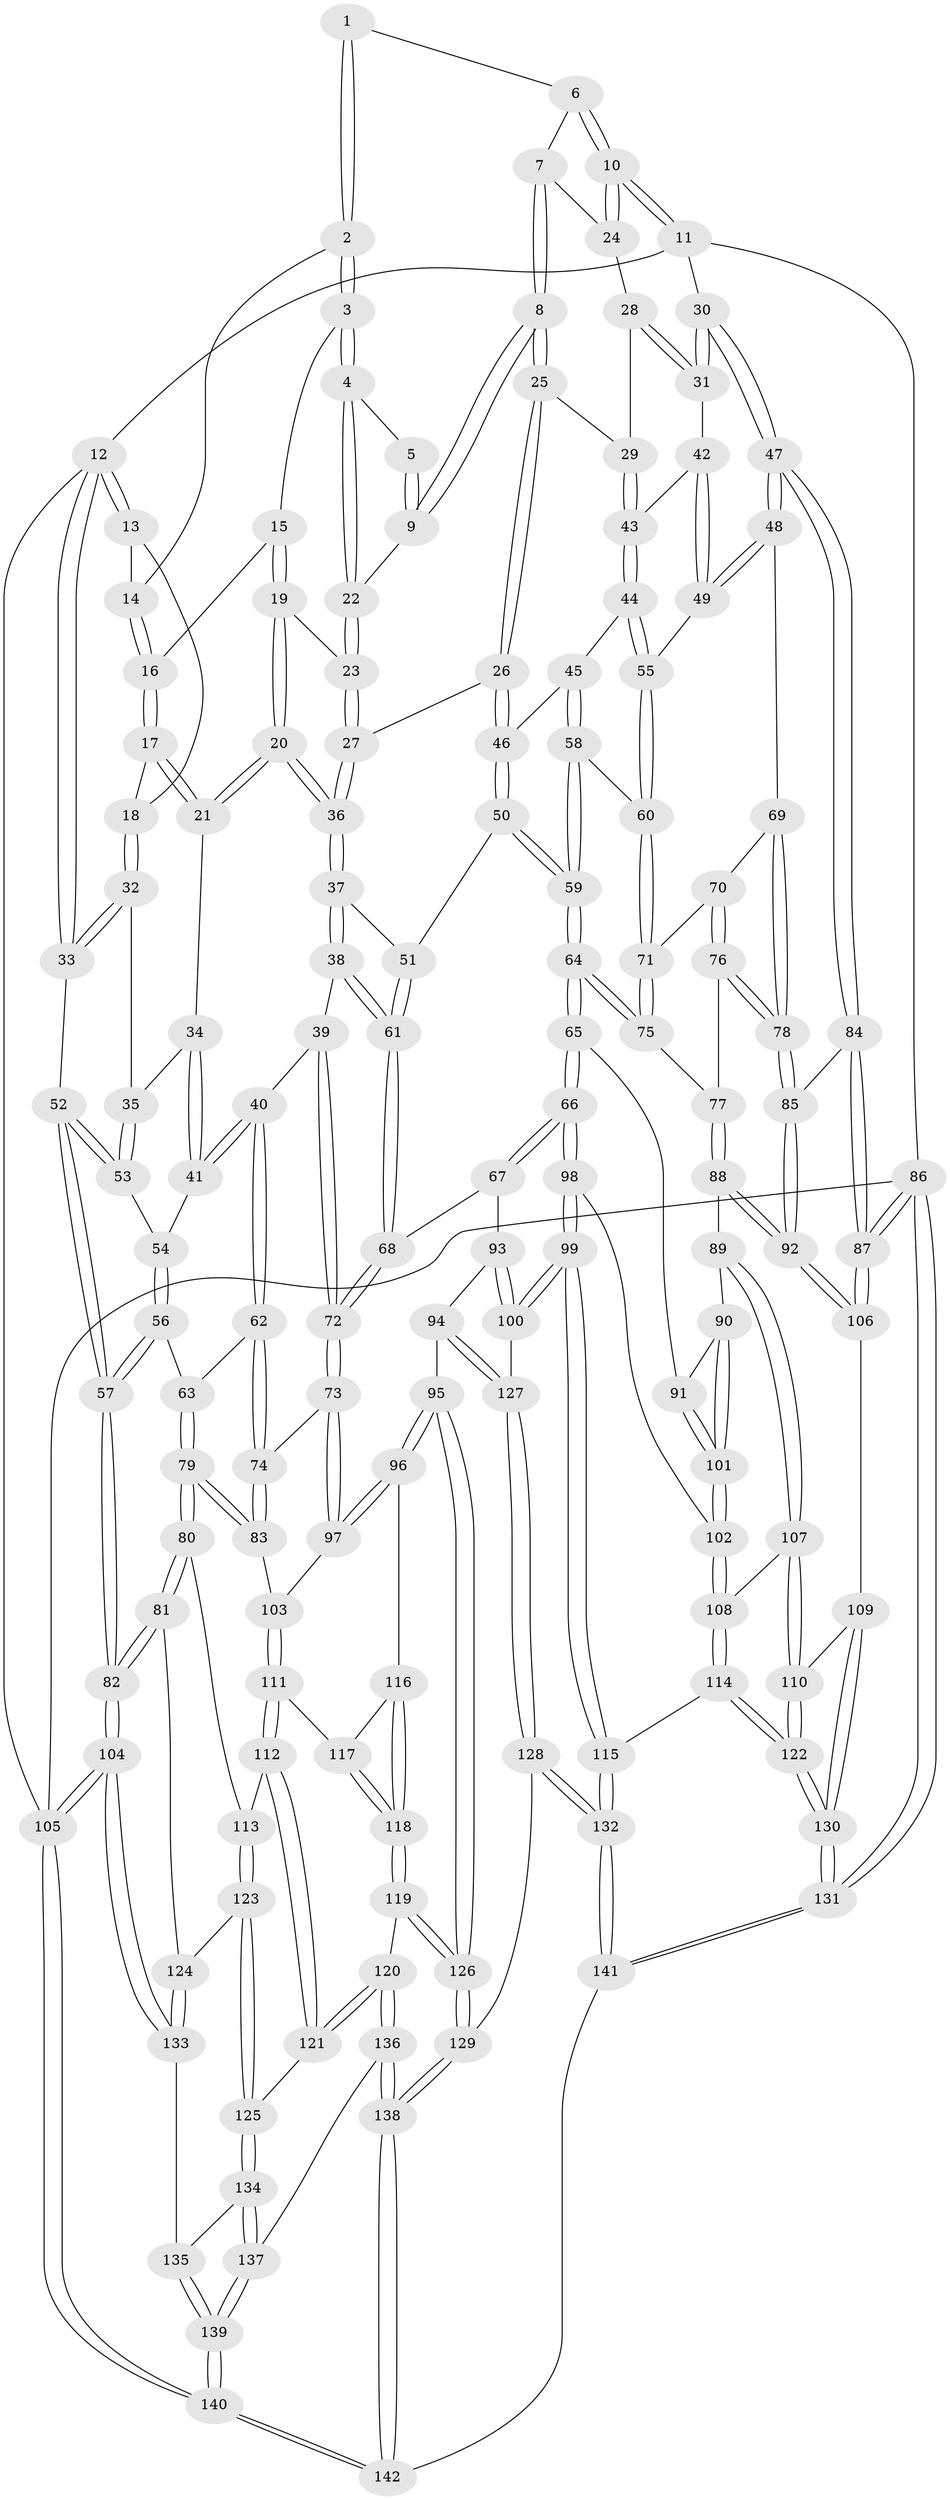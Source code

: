 // Generated by graph-tools (version 1.1) at 2025/27/03/09/25 03:27:05]
// undirected, 142 vertices, 352 edges
graph export_dot {
graph [start="1"]
  node [color=gray90,style=filled];
  1 [pos="+0.612587435212573+0"];
  2 [pos="+0.37415592464242986+0"];
  3 [pos="+0.4726450480924971+0.032871028656585324"];
  4 [pos="+0.4845977996794461+0.053622336507795174"];
  5 [pos="+0.5666045770309045+0"];
  6 [pos="+0.6930595344257481+0"];
  7 [pos="+0.6668702267649759+0.05687840273264123"];
  8 [pos="+0.6352740740642313+0.10114000083405268"];
  9 [pos="+0.5598337478859423+0.08589161440402954"];
  10 [pos="+1+0"];
  11 [pos="+1+0"];
  12 [pos="+0+0"];
  13 [pos="+0.1304807026778095+0"];
  14 [pos="+0.33437994834431317+0"];
  15 [pos="+0.3833530150161745+0.09022471407918127"];
  16 [pos="+0.34340467660867846+0.045414152093610646"];
  17 [pos="+0.30340998214624315+0.11674953466300628"];
  18 [pos="+0.17669931048252194+0.10224099994127073"];
  19 [pos="+0.40906964769447496+0.15835188700808658"];
  20 [pos="+0.3807036549897013+0.1991183188387578"];
  21 [pos="+0.35992501712764374+0.2004718529220404"];
  22 [pos="+0.5028424598519687+0.0880003616376138"];
  23 [pos="+0.4891416892157015+0.11298265775766378"];
  24 [pos="+0.8200056519638019+0.09574988812897356"];
  25 [pos="+0.655427670017866+0.20205328050411264"];
  26 [pos="+0.6397771014614163+0.21913070205086962"];
  27 [pos="+0.5312857986319277+0.21432848221433562"];
  28 [pos="+0.8145343020759228+0.13064998349372053"];
  29 [pos="+0.7543393186571251+0.21669191811019525"];
  30 [pos="+1+0.24576401141980003"];
  31 [pos="+0.9377277796580651+0.2296062716516456"];
  32 [pos="+0.15850008686631548+0.15914048957200316"];
  33 [pos="+0+0"];
  34 [pos="+0.3573292945345783+0.20226384568673245"];
  35 [pos="+0.15100860461794346+0.199409356958538"];
  36 [pos="+0.45753132208157615+0.28074761198899173"];
  37 [pos="+0.45979271925071763+0.29849345125390314"];
  38 [pos="+0.44388383735664694+0.338131968995191"];
  39 [pos="+0.34595322498037484+0.37329995117652465"];
  40 [pos="+0.30358357486083015+0.3552260940433414"];
  41 [pos="+0.2904543878695564+0.32094806431446776"];
  42 [pos="+0.8701828996253784+0.2539741425117418"];
  43 [pos="+0.7740793797226265+0.24620719482013023"];
  44 [pos="+0.7742516169328731+0.28643388457898167"];
  45 [pos="+0.7407528167420696+0.3359639228536434"];
  46 [pos="+0.625577462975552+0.29754486295368604"];
  47 [pos="+1+0.2943118717992976"];
  48 [pos="+1+0.33934586953441004"];
  49 [pos="+0.854934995929332+0.3662146162387981"];
  50 [pos="+0.6135381083315675+0.3210932593606819"];
  51 [pos="+0.594888539353701+0.3272671477916021"];
  52 [pos="+0+0.3571170391797064"];
  53 [pos="+0.1459841158289123+0.2085627231338767"];
  54 [pos="+0.19530443326587207+0.2711526799000906"];
  55 [pos="+0.8541070235614076+0.3666075627221845"];
  56 [pos="+0.17227656737879518+0.40125077700124406"];
  57 [pos="+0+0.35892324332138786"];
  58 [pos="+0.7358850424382513+0.3853720892234532"];
  59 [pos="+0.6811871870546141+0.4443306556909671"];
  60 [pos="+0.8374753794045229+0.3951765869893707"];
  61 [pos="+0.5076483652058124+0.46022811590063034"];
  62 [pos="+0.22172411866893518+0.43432861599829975"];
  63 [pos="+0.21170124853908473+0.43230987313745917"];
  64 [pos="+0.6763635933315589+0.4792163507623835"];
  65 [pos="+0.6740974812996436+0.4812227106215448"];
  66 [pos="+0.594269158632534+0.5043289202204746"];
  67 [pos="+0.5421848891908106+0.49463173584800035"];
  68 [pos="+0.5095203882600617+0.47622694309632924"];
  69 [pos="+0.9388244282234182+0.4536395162873844"];
  70 [pos="+0.8507860902844883+0.43878977850897954"];
  71 [pos="+0.839096177486798+0.4218674423960086"];
  72 [pos="+0.379086789745617+0.5348878142838658"];
  73 [pos="+0.3642444939362451+0.5539637524384363"];
  74 [pos="+0.27807425766678595+0.538463652226275"];
  75 [pos="+0.7371553226713402+0.4937077328450316"];
  76 [pos="+0.8538550693650151+0.5149881621842775"];
  77 [pos="+0.7911052508883064+0.5328711730691325"];
  78 [pos="+0.903339089604678+0.5398423238810957"];
  79 [pos="+0.04289146807040872+0.5909875883670389"];
  80 [pos="+0+0.5939468673828272"];
  81 [pos="+0+0.5763838667086583"];
  82 [pos="+0+0.5447489025415787"];
  83 [pos="+0.16511933313781876+0.6123055978904572"];
  84 [pos="+1+0.45605399284694803"];
  85 [pos="+0.9133236220426141+0.5578782013371115"];
  86 [pos="+1+1"];
  87 [pos="+1+0.7304781282244067"];
  88 [pos="+0.7957044724028451+0.6195723131391949"];
  89 [pos="+0.7521830044744311+0.6464236684074843"];
  90 [pos="+0.7285917975903727+0.6384393419406861"];
  91 [pos="+0.6872583721125949+0.5426440332848791"];
  92 [pos="+0.9100724629168462+0.6461938413565794"];
  93 [pos="+0.5402982069547533+0.5030753527095161"];
  94 [pos="+0.43393134089497426+0.6976104744799745"];
  95 [pos="+0.40387551424560425+0.685068474414713"];
  96 [pos="+0.40341859678695585+0.6846521837634743"];
  97 [pos="+0.38870426746549974+0.6583333551025471"];
  98 [pos="+0.6061096982882157+0.6781934791548152"];
  99 [pos="+0.5112081348704651+0.7299161650178266"];
  100 [pos="+0.5077859204498267+0.7289872595676374"];
  101 [pos="+0.6217910815775132+0.6743556837850045"];
  102 [pos="+0.6139505169566288+0.6783991688349383"];
  103 [pos="+0.2080174191199843+0.6765992560754686"];
  104 [pos="+0+0.8079282147521185"];
  105 [pos="+0+1"];
  106 [pos="+0.9448180584666085+0.6988046113994161"];
  107 [pos="+0.7626330801412434+0.7295965226077055"];
  108 [pos="+0.6823347889269447+0.7411435574342787"];
  109 [pos="+0.9037332585545099+0.7401110002170138"];
  110 [pos="+0.766033417949871+0.7334554912773955"];
  111 [pos="+0.21292715190092643+0.7223038471166814"];
  112 [pos="+0.18220140767103726+0.7584558558716281"];
  113 [pos="+0.08169087137627085+0.7341462945567263"];
  114 [pos="+0.6618967912285767+0.8711011010264919"];
  115 [pos="+0.5993291596262043+0.8729352098722888"];
  116 [pos="+0.30038074312342344+0.7368780977848417"];
  117 [pos="+0.21491182062090972+0.7234425596896111"];
  118 [pos="+0.2740016442691165+0.8141492440871184"];
  119 [pos="+0.2749395322508353+0.8227993208800357"];
  120 [pos="+0.23511807615802158+0.8428259021446034"];
  121 [pos="+0.1805916186347524+0.7824319986261306"];
  122 [pos="+0.7484329406224434+0.8980629821113134"];
  123 [pos="+0.09219497102210637+0.817006021353648"];
  124 [pos="+0.04653029072441523+0.8287333737075931"];
  125 [pos="+0.1183270349321028+0.8389215960336451"];
  126 [pos="+0.33013206345400975+0.8413997182407238"];
  127 [pos="+0.49633620484317625+0.7282562020754321"];
  128 [pos="+0.41805453092341616+0.8734672655776119"];
  129 [pos="+0.361896296573049+0.8944768392802732"];
  130 [pos="+0.8359022981145467+0.9704355308907155"];
  131 [pos="+1+1"];
  132 [pos="+0.5442235384938261+0.9521592164191667"];
  133 [pos="+0.006153899589834682+0.8587993135655063"];
  134 [pos="+0.12723963477894096+0.870208743334699"];
  135 [pos="+0.04616060495138757+0.9065152403160732"];
  136 [pos="+0.1897255196387704+0.9282421732752795"];
  137 [pos="+0.18502566362351638+0.926303079981129"];
  138 [pos="+0.29627593906899957+1"];
  139 [pos="+0.03925718325261462+0.9789541918462312"];
  140 [pos="+0+1"];
  141 [pos="+0.4935887973764665+1"];
  142 [pos="+0.317875460507628+1"];
  1 -- 2;
  1 -- 2;
  1 -- 6;
  2 -- 3;
  2 -- 3;
  2 -- 14;
  3 -- 4;
  3 -- 4;
  3 -- 15;
  4 -- 5;
  4 -- 22;
  4 -- 22;
  5 -- 9;
  5 -- 9;
  6 -- 7;
  6 -- 10;
  6 -- 10;
  7 -- 8;
  7 -- 8;
  7 -- 24;
  8 -- 9;
  8 -- 9;
  8 -- 25;
  8 -- 25;
  9 -- 22;
  10 -- 11;
  10 -- 11;
  10 -- 24;
  10 -- 24;
  11 -- 12;
  11 -- 30;
  11 -- 86;
  12 -- 13;
  12 -- 13;
  12 -- 33;
  12 -- 33;
  12 -- 105;
  13 -- 14;
  13 -- 18;
  14 -- 16;
  14 -- 16;
  15 -- 16;
  15 -- 19;
  15 -- 19;
  16 -- 17;
  16 -- 17;
  17 -- 18;
  17 -- 21;
  17 -- 21;
  18 -- 32;
  18 -- 32;
  19 -- 20;
  19 -- 20;
  19 -- 23;
  20 -- 21;
  20 -- 21;
  20 -- 36;
  20 -- 36;
  21 -- 34;
  22 -- 23;
  22 -- 23;
  23 -- 27;
  23 -- 27;
  24 -- 28;
  25 -- 26;
  25 -- 26;
  25 -- 29;
  26 -- 27;
  26 -- 46;
  26 -- 46;
  27 -- 36;
  27 -- 36;
  28 -- 29;
  28 -- 31;
  28 -- 31;
  29 -- 43;
  29 -- 43;
  30 -- 31;
  30 -- 31;
  30 -- 47;
  30 -- 47;
  31 -- 42;
  32 -- 33;
  32 -- 33;
  32 -- 35;
  33 -- 52;
  34 -- 35;
  34 -- 41;
  34 -- 41;
  35 -- 53;
  35 -- 53;
  36 -- 37;
  36 -- 37;
  37 -- 38;
  37 -- 38;
  37 -- 51;
  38 -- 39;
  38 -- 61;
  38 -- 61;
  39 -- 40;
  39 -- 72;
  39 -- 72;
  40 -- 41;
  40 -- 41;
  40 -- 62;
  40 -- 62;
  41 -- 54;
  42 -- 43;
  42 -- 49;
  42 -- 49;
  43 -- 44;
  43 -- 44;
  44 -- 45;
  44 -- 55;
  44 -- 55;
  45 -- 46;
  45 -- 58;
  45 -- 58;
  46 -- 50;
  46 -- 50;
  47 -- 48;
  47 -- 48;
  47 -- 84;
  47 -- 84;
  48 -- 49;
  48 -- 49;
  48 -- 69;
  49 -- 55;
  50 -- 51;
  50 -- 59;
  50 -- 59;
  51 -- 61;
  51 -- 61;
  52 -- 53;
  52 -- 53;
  52 -- 57;
  52 -- 57;
  53 -- 54;
  54 -- 56;
  54 -- 56;
  55 -- 60;
  55 -- 60;
  56 -- 57;
  56 -- 57;
  56 -- 63;
  57 -- 82;
  57 -- 82;
  58 -- 59;
  58 -- 59;
  58 -- 60;
  59 -- 64;
  59 -- 64;
  60 -- 71;
  60 -- 71;
  61 -- 68;
  61 -- 68;
  62 -- 63;
  62 -- 74;
  62 -- 74;
  63 -- 79;
  63 -- 79;
  64 -- 65;
  64 -- 65;
  64 -- 75;
  64 -- 75;
  65 -- 66;
  65 -- 66;
  65 -- 91;
  66 -- 67;
  66 -- 67;
  66 -- 98;
  66 -- 98;
  67 -- 68;
  67 -- 93;
  68 -- 72;
  68 -- 72;
  69 -- 70;
  69 -- 78;
  69 -- 78;
  70 -- 71;
  70 -- 76;
  70 -- 76;
  71 -- 75;
  71 -- 75;
  72 -- 73;
  72 -- 73;
  73 -- 74;
  73 -- 97;
  73 -- 97;
  74 -- 83;
  74 -- 83;
  75 -- 77;
  76 -- 77;
  76 -- 78;
  76 -- 78;
  77 -- 88;
  77 -- 88;
  78 -- 85;
  78 -- 85;
  79 -- 80;
  79 -- 80;
  79 -- 83;
  79 -- 83;
  80 -- 81;
  80 -- 81;
  80 -- 113;
  81 -- 82;
  81 -- 82;
  81 -- 124;
  82 -- 104;
  82 -- 104;
  83 -- 103;
  84 -- 85;
  84 -- 87;
  84 -- 87;
  85 -- 92;
  85 -- 92;
  86 -- 87;
  86 -- 87;
  86 -- 131;
  86 -- 131;
  86 -- 105;
  87 -- 106;
  87 -- 106;
  88 -- 89;
  88 -- 92;
  88 -- 92;
  89 -- 90;
  89 -- 107;
  89 -- 107;
  90 -- 91;
  90 -- 101;
  90 -- 101;
  91 -- 101;
  91 -- 101;
  92 -- 106;
  92 -- 106;
  93 -- 94;
  93 -- 100;
  93 -- 100;
  94 -- 95;
  94 -- 127;
  94 -- 127;
  95 -- 96;
  95 -- 96;
  95 -- 126;
  95 -- 126;
  96 -- 97;
  96 -- 97;
  96 -- 116;
  97 -- 103;
  98 -- 99;
  98 -- 99;
  98 -- 102;
  99 -- 100;
  99 -- 100;
  99 -- 115;
  99 -- 115;
  100 -- 127;
  101 -- 102;
  101 -- 102;
  102 -- 108;
  102 -- 108;
  103 -- 111;
  103 -- 111;
  104 -- 105;
  104 -- 105;
  104 -- 133;
  104 -- 133;
  105 -- 140;
  105 -- 140;
  106 -- 109;
  107 -- 108;
  107 -- 110;
  107 -- 110;
  108 -- 114;
  108 -- 114;
  109 -- 110;
  109 -- 130;
  109 -- 130;
  110 -- 122;
  110 -- 122;
  111 -- 112;
  111 -- 112;
  111 -- 117;
  112 -- 113;
  112 -- 121;
  112 -- 121;
  113 -- 123;
  113 -- 123;
  114 -- 115;
  114 -- 122;
  114 -- 122;
  115 -- 132;
  115 -- 132;
  116 -- 117;
  116 -- 118;
  116 -- 118;
  117 -- 118;
  117 -- 118;
  118 -- 119;
  118 -- 119;
  119 -- 120;
  119 -- 126;
  119 -- 126;
  120 -- 121;
  120 -- 121;
  120 -- 136;
  120 -- 136;
  121 -- 125;
  122 -- 130;
  122 -- 130;
  123 -- 124;
  123 -- 125;
  123 -- 125;
  124 -- 133;
  124 -- 133;
  125 -- 134;
  125 -- 134;
  126 -- 129;
  126 -- 129;
  127 -- 128;
  127 -- 128;
  128 -- 129;
  128 -- 132;
  128 -- 132;
  129 -- 138;
  129 -- 138;
  130 -- 131;
  130 -- 131;
  131 -- 141;
  131 -- 141;
  132 -- 141;
  132 -- 141;
  133 -- 135;
  134 -- 135;
  134 -- 137;
  134 -- 137;
  135 -- 139;
  135 -- 139;
  136 -- 137;
  136 -- 138;
  136 -- 138;
  137 -- 139;
  137 -- 139;
  138 -- 142;
  138 -- 142;
  139 -- 140;
  139 -- 140;
  140 -- 142;
  140 -- 142;
  141 -- 142;
}
